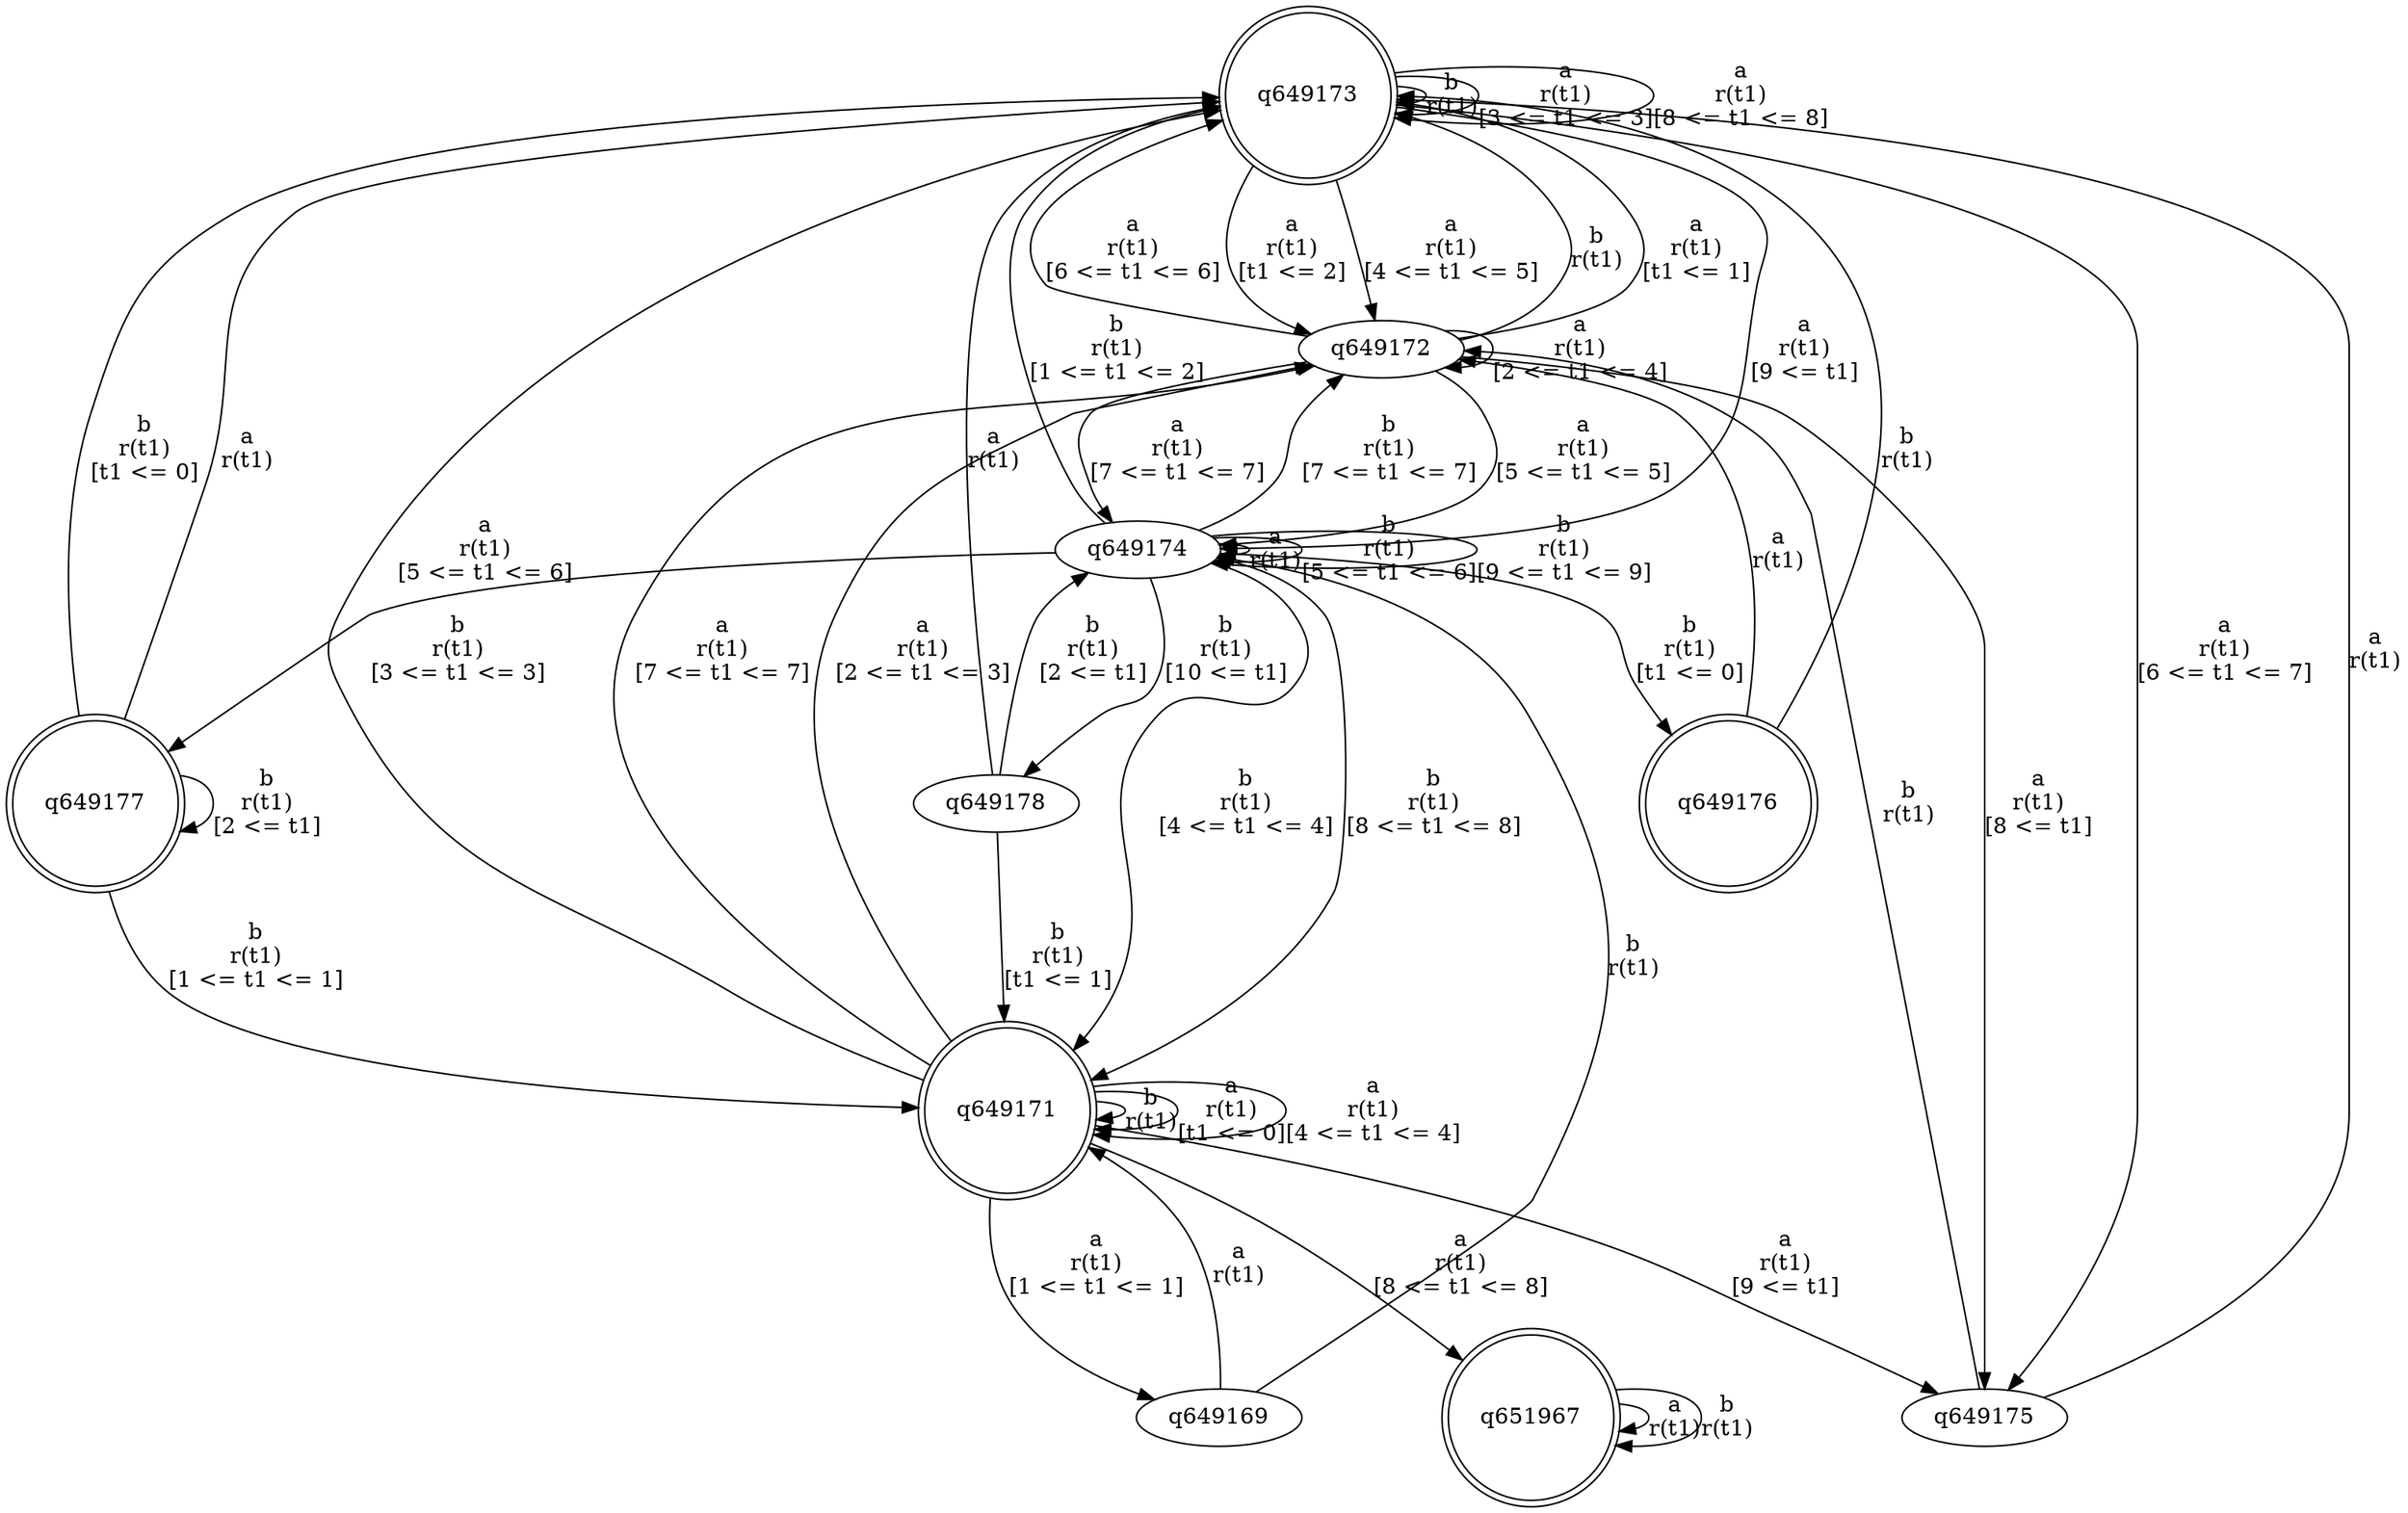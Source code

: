 digraph "tests_1/test1/solution101/solution_verwer" {
	q649173[label=q649173 shape=doublecircle]
	q649172[label=q649172]
	q649174[label=q649174]
	q649176[label=q649176 shape=doublecircle]
	q649177[label=q649177 shape=doublecircle]
	q649171[label=q649171 shape=doublecircle]
	q649169[label=q649169]
	q651967[label=q651967 shape=doublecircle]
	q649175[label=q649175]
	q649178[label=q649178]
	q649173 -> q649173[label="b\nr(t1)\n"]
	q649173 -> q649173[label="a\nr(t1)\n[3 <= t1 <= 3]"]
	q649173 -> q649173[label="a\nr(t1)\n[8 <= t1 <= 8]"]
	q649173 -> q649172[label="a\nr(t1)\n[t1 <= 2]"]
	q649172 -> q649173[label="b\nr(t1)\n"]
	q649172 -> q649173[label="a\nr(t1)\n[t1 <= 1]"]
	q649172 -> q649172[label="a\nr(t1)\n[2 <= t1 <= 4]"]
	q649172 -> q649174[label="a\nr(t1)\n[5 <= t1 <= 5]"]
	q649174 -> q649174[label="a\nr(t1)\n"]
	q649174 -> q649176[label="b\nr(t1)\n[t1 <= 0]"]
	q649176 -> q649172[label="a\nr(t1)\n"]
	q649176 -> q649173[label="b\nr(t1)\n"]
	q649174 -> q649174[label="b\nr(t1)\n[5 <= t1 <= 6]"]
	q649174 -> q649173[label="b\nr(t1)\n[1 <= t1 <= 2]"]
	q649174 -> q649172[label="b\nr(t1)\n[7 <= t1 <= 7]"]
	q649174 -> q649177[label="b\nr(t1)\n[3 <= t1 <= 3]"]
	q649177 -> q649173[label="a\nr(t1)\n"]
	q649177 -> q649173[label="b\nr(t1)\n[t1 <= 0]"]
	q649177 -> q649171[label="b\nr(t1)\n[1 <= t1 <= 1]"]
	q649171 -> q649171[label="b\nr(t1)\n"]
	q649171 -> q649171[label="a\nr(t1)\n[t1 <= 0]"]
	q649171 -> q649169[label="a\nr(t1)\n[1 <= t1 <= 1]"]
	q649169 -> q649174[label="b\nr(t1)\n"]
	q649169 -> q649171[label="a\nr(t1)\n"]
	q649171 -> q649172[label="a\nr(t1)\n[2 <= t1 <= 3]"]
	q649171 -> q649171[label="a\nr(t1)\n[4 <= t1 <= 4]"]
	q649171 -> q649173[label="a\nr(t1)\n[5 <= t1 <= 6]"]
	q649171 -> q649172[label="a\nr(t1)\n[7 <= t1 <= 7]"]
	q649171 -> q651967[label="a\nr(t1)\n[8 <= t1 <= 8]"]
	q651967 -> q651967[label="a\nr(t1)\n"]
	q651967 -> q651967[label="b\nr(t1)\n"]
	q649171 -> q649175[label="a\nr(t1)\n[9 <= t1]"]
	q649175 -> q649173[label="a\nr(t1)\n"]
	q649175 -> q649172[label="b\nr(t1)\n"]
	q649177 -> q649177[label="b\nr(t1)\n[2 <= t1]"]
	q649174 -> q649171[label="b\nr(t1)\n[4 <= t1 <= 4]"]
	q649174 -> q649171[label="b\nr(t1)\n[8 <= t1 <= 8]"]
	q649174 -> q649174[label="b\nr(t1)\n[9 <= t1 <= 9]"]
	q649174 -> q649178[label="b\nr(t1)\n[10 <= t1]"]
	q649178 -> q649173[label="a\nr(t1)\n"]
	q649178 -> q649171[label="b\nr(t1)\n[t1 <= 1]"]
	q649178 -> q649174[label="b\nr(t1)\n[2 <= t1]"]
	q649172 -> q649173[label="a\nr(t1)\n[6 <= t1 <= 6]"]
	q649172 -> q649174[label="a\nr(t1)\n[7 <= t1 <= 7]"]
	q649172 -> q649175[label="a\nr(t1)\n[8 <= t1]"]
	q649173 -> q649172[label="a\nr(t1)\n[4 <= t1 <= 5]"]
	q649173 -> q649175[label="a\nr(t1)\n[6 <= t1 <= 7]"]
	q649173 -> q649174[label="a\nr(t1)\n[9 <= t1]"]
}
